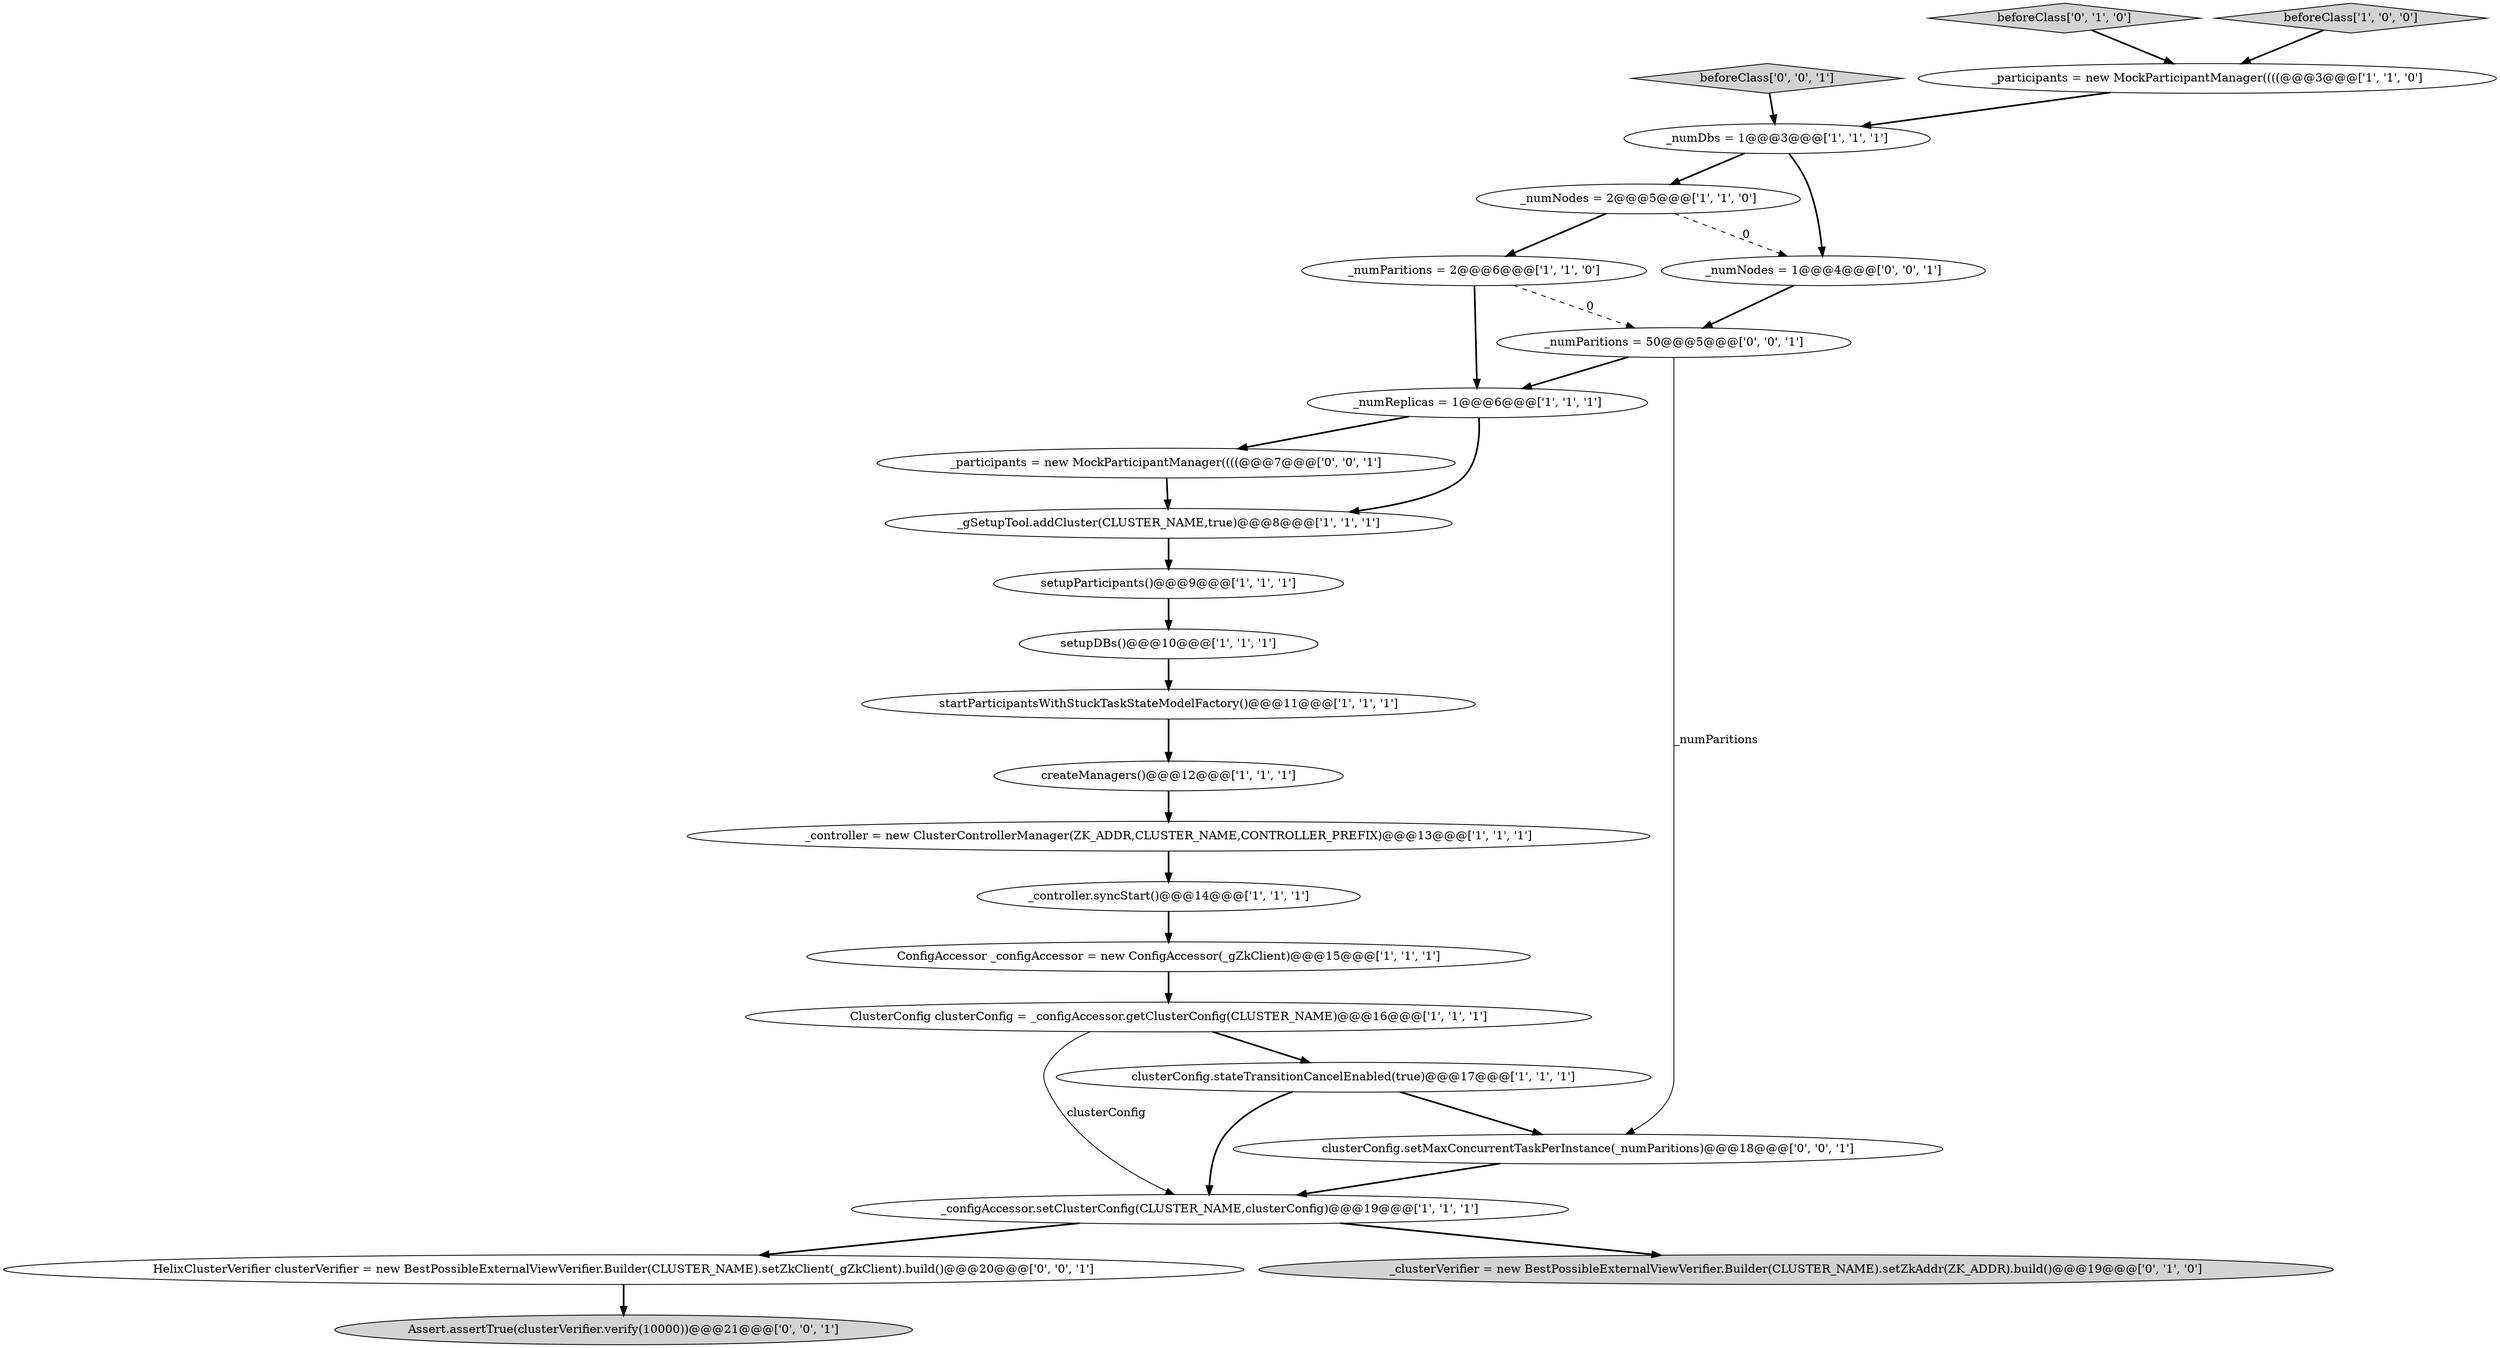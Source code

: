 digraph {
19 [style = filled, label = "HelixClusterVerifier clusterVerifier = new BestPossibleExternalViewVerifier.Builder(CLUSTER_NAME).setZkClient(_gZkClient).build()@@@20@@@['0', '0', '1']", fillcolor = white, shape = ellipse image = "AAA0AAABBB3BBB"];
24 [style = filled, label = "_participants = new MockParticipantManager((((@@@7@@@['0', '0', '1']", fillcolor = white, shape = ellipse image = "AAA0AAABBB3BBB"];
22 [style = filled, label = "Assert.assertTrue(clusterVerifier.verify(10000))@@@21@@@['0', '0', '1']", fillcolor = lightgray, shape = ellipse image = "AAA0AAABBB3BBB"];
5 [style = filled, label = "setupParticipants()@@@9@@@['1', '1', '1']", fillcolor = white, shape = ellipse image = "AAA0AAABBB1BBB"];
25 [style = filled, label = "beforeClass['0', '0', '1']", fillcolor = lightgray, shape = diamond image = "AAA0AAABBB3BBB"];
3 [style = filled, label = "_numParitions = 2@@@6@@@['1', '1', '0']", fillcolor = white, shape = ellipse image = "AAA0AAABBB1BBB"];
18 [style = filled, label = "_clusterVerifier = new BestPossibleExternalViewVerifier.Builder(CLUSTER_NAME).setZkAddr(ZK_ADDR).build()@@@19@@@['0', '1', '0']", fillcolor = lightgray, shape = ellipse image = "AAA1AAABBB2BBB"];
2 [style = filled, label = "_numDbs = 1@@@3@@@['1', '1', '1']", fillcolor = white, shape = ellipse image = "AAA0AAABBB1BBB"];
11 [style = filled, label = "_numReplicas = 1@@@6@@@['1', '1', '1']", fillcolor = white, shape = ellipse image = "AAA0AAABBB1BBB"];
13 [style = filled, label = "setupDBs()@@@10@@@['1', '1', '1']", fillcolor = white, shape = ellipse image = "AAA0AAABBB1BBB"];
9 [style = filled, label = "_numNodes = 2@@@5@@@['1', '1', '0']", fillcolor = white, shape = ellipse image = "AAA0AAABBB1BBB"];
21 [style = filled, label = "_numParitions = 50@@@5@@@['0', '0', '1']", fillcolor = white, shape = ellipse image = "AAA0AAABBB3BBB"];
16 [style = filled, label = "_participants = new MockParticipantManager((((@@@3@@@['1', '1', '0']", fillcolor = white, shape = ellipse image = "AAA0AAABBB1BBB"];
7 [style = filled, label = "createManagers()@@@12@@@['1', '1', '1']", fillcolor = white, shape = ellipse image = "AAA0AAABBB1BBB"];
10 [style = filled, label = "_gSetupTool.addCluster(CLUSTER_NAME,true)@@@8@@@['1', '1', '1']", fillcolor = white, shape = ellipse image = "AAA0AAABBB1BBB"];
12 [style = filled, label = "startParticipantsWithStuckTaskStateModelFactory()@@@11@@@['1', '1', '1']", fillcolor = white, shape = ellipse image = "AAA0AAABBB1BBB"];
0 [style = filled, label = "_controller.syncStart()@@@14@@@['1', '1', '1']", fillcolor = white, shape = ellipse image = "AAA0AAABBB1BBB"];
1 [style = filled, label = "_configAccessor.setClusterConfig(CLUSTER_NAME,clusterConfig)@@@19@@@['1', '1', '1']", fillcolor = white, shape = ellipse image = "AAA0AAABBB1BBB"];
15 [style = filled, label = "clusterConfig.stateTransitionCancelEnabled(true)@@@17@@@['1', '1', '1']", fillcolor = white, shape = ellipse image = "AAA0AAABBB1BBB"];
20 [style = filled, label = "clusterConfig.setMaxConcurrentTaskPerInstance(_numParitions)@@@18@@@['0', '0', '1']", fillcolor = white, shape = ellipse image = "AAA0AAABBB3BBB"];
6 [style = filled, label = "ConfigAccessor _configAccessor = new ConfigAccessor(_gZkClient)@@@15@@@['1', '1', '1']", fillcolor = white, shape = ellipse image = "AAA0AAABBB1BBB"];
17 [style = filled, label = "beforeClass['0', '1', '0']", fillcolor = lightgray, shape = diamond image = "AAA0AAABBB2BBB"];
23 [style = filled, label = "_numNodes = 1@@@4@@@['0', '0', '1']", fillcolor = white, shape = ellipse image = "AAA0AAABBB3BBB"];
8 [style = filled, label = "ClusterConfig clusterConfig = _configAccessor.getClusterConfig(CLUSTER_NAME)@@@16@@@['1', '1', '1']", fillcolor = white, shape = ellipse image = "AAA0AAABBB1BBB"];
14 [style = filled, label = "_controller = new ClusterControllerManager(ZK_ADDR,CLUSTER_NAME,CONTROLLER_PREFIX)@@@13@@@['1', '1', '1']", fillcolor = white, shape = ellipse image = "AAA0AAABBB1BBB"];
4 [style = filled, label = "beforeClass['1', '0', '0']", fillcolor = lightgray, shape = diamond image = "AAA0AAABBB1BBB"];
0->6 [style = bold, label=""];
21->20 [style = solid, label="_numParitions"];
21->11 [style = bold, label=""];
12->7 [style = bold, label=""];
8->1 [style = solid, label="clusterConfig"];
3->11 [style = bold, label=""];
15->1 [style = bold, label=""];
4->16 [style = bold, label=""];
25->2 [style = bold, label=""];
9->3 [style = bold, label=""];
3->21 [style = dashed, label="0"];
19->22 [style = bold, label=""];
1->18 [style = bold, label=""];
14->0 [style = bold, label=""];
11->24 [style = bold, label=""];
24->10 [style = bold, label=""];
6->8 [style = bold, label=""];
20->1 [style = bold, label=""];
5->13 [style = bold, label=""];
7->14 [style = bold, label=""];
23->21 [style = bold, label=""];
16->2 [style = bold, label=""];
2->9 [style = bold, label=""];
13->12 [style = bold, label=""];
11->10 [style = bold, label=""];
1->19 [style = bold, label=""];
15->20 [style = bold, label=""];
9->23 [style = dashed, label="0"];
17->16 [style = bold, label=""];
10->5 [style = bold, label=""];
8->15 [style = bold, label=""];
2->23 [style = bold, label=""];
}
